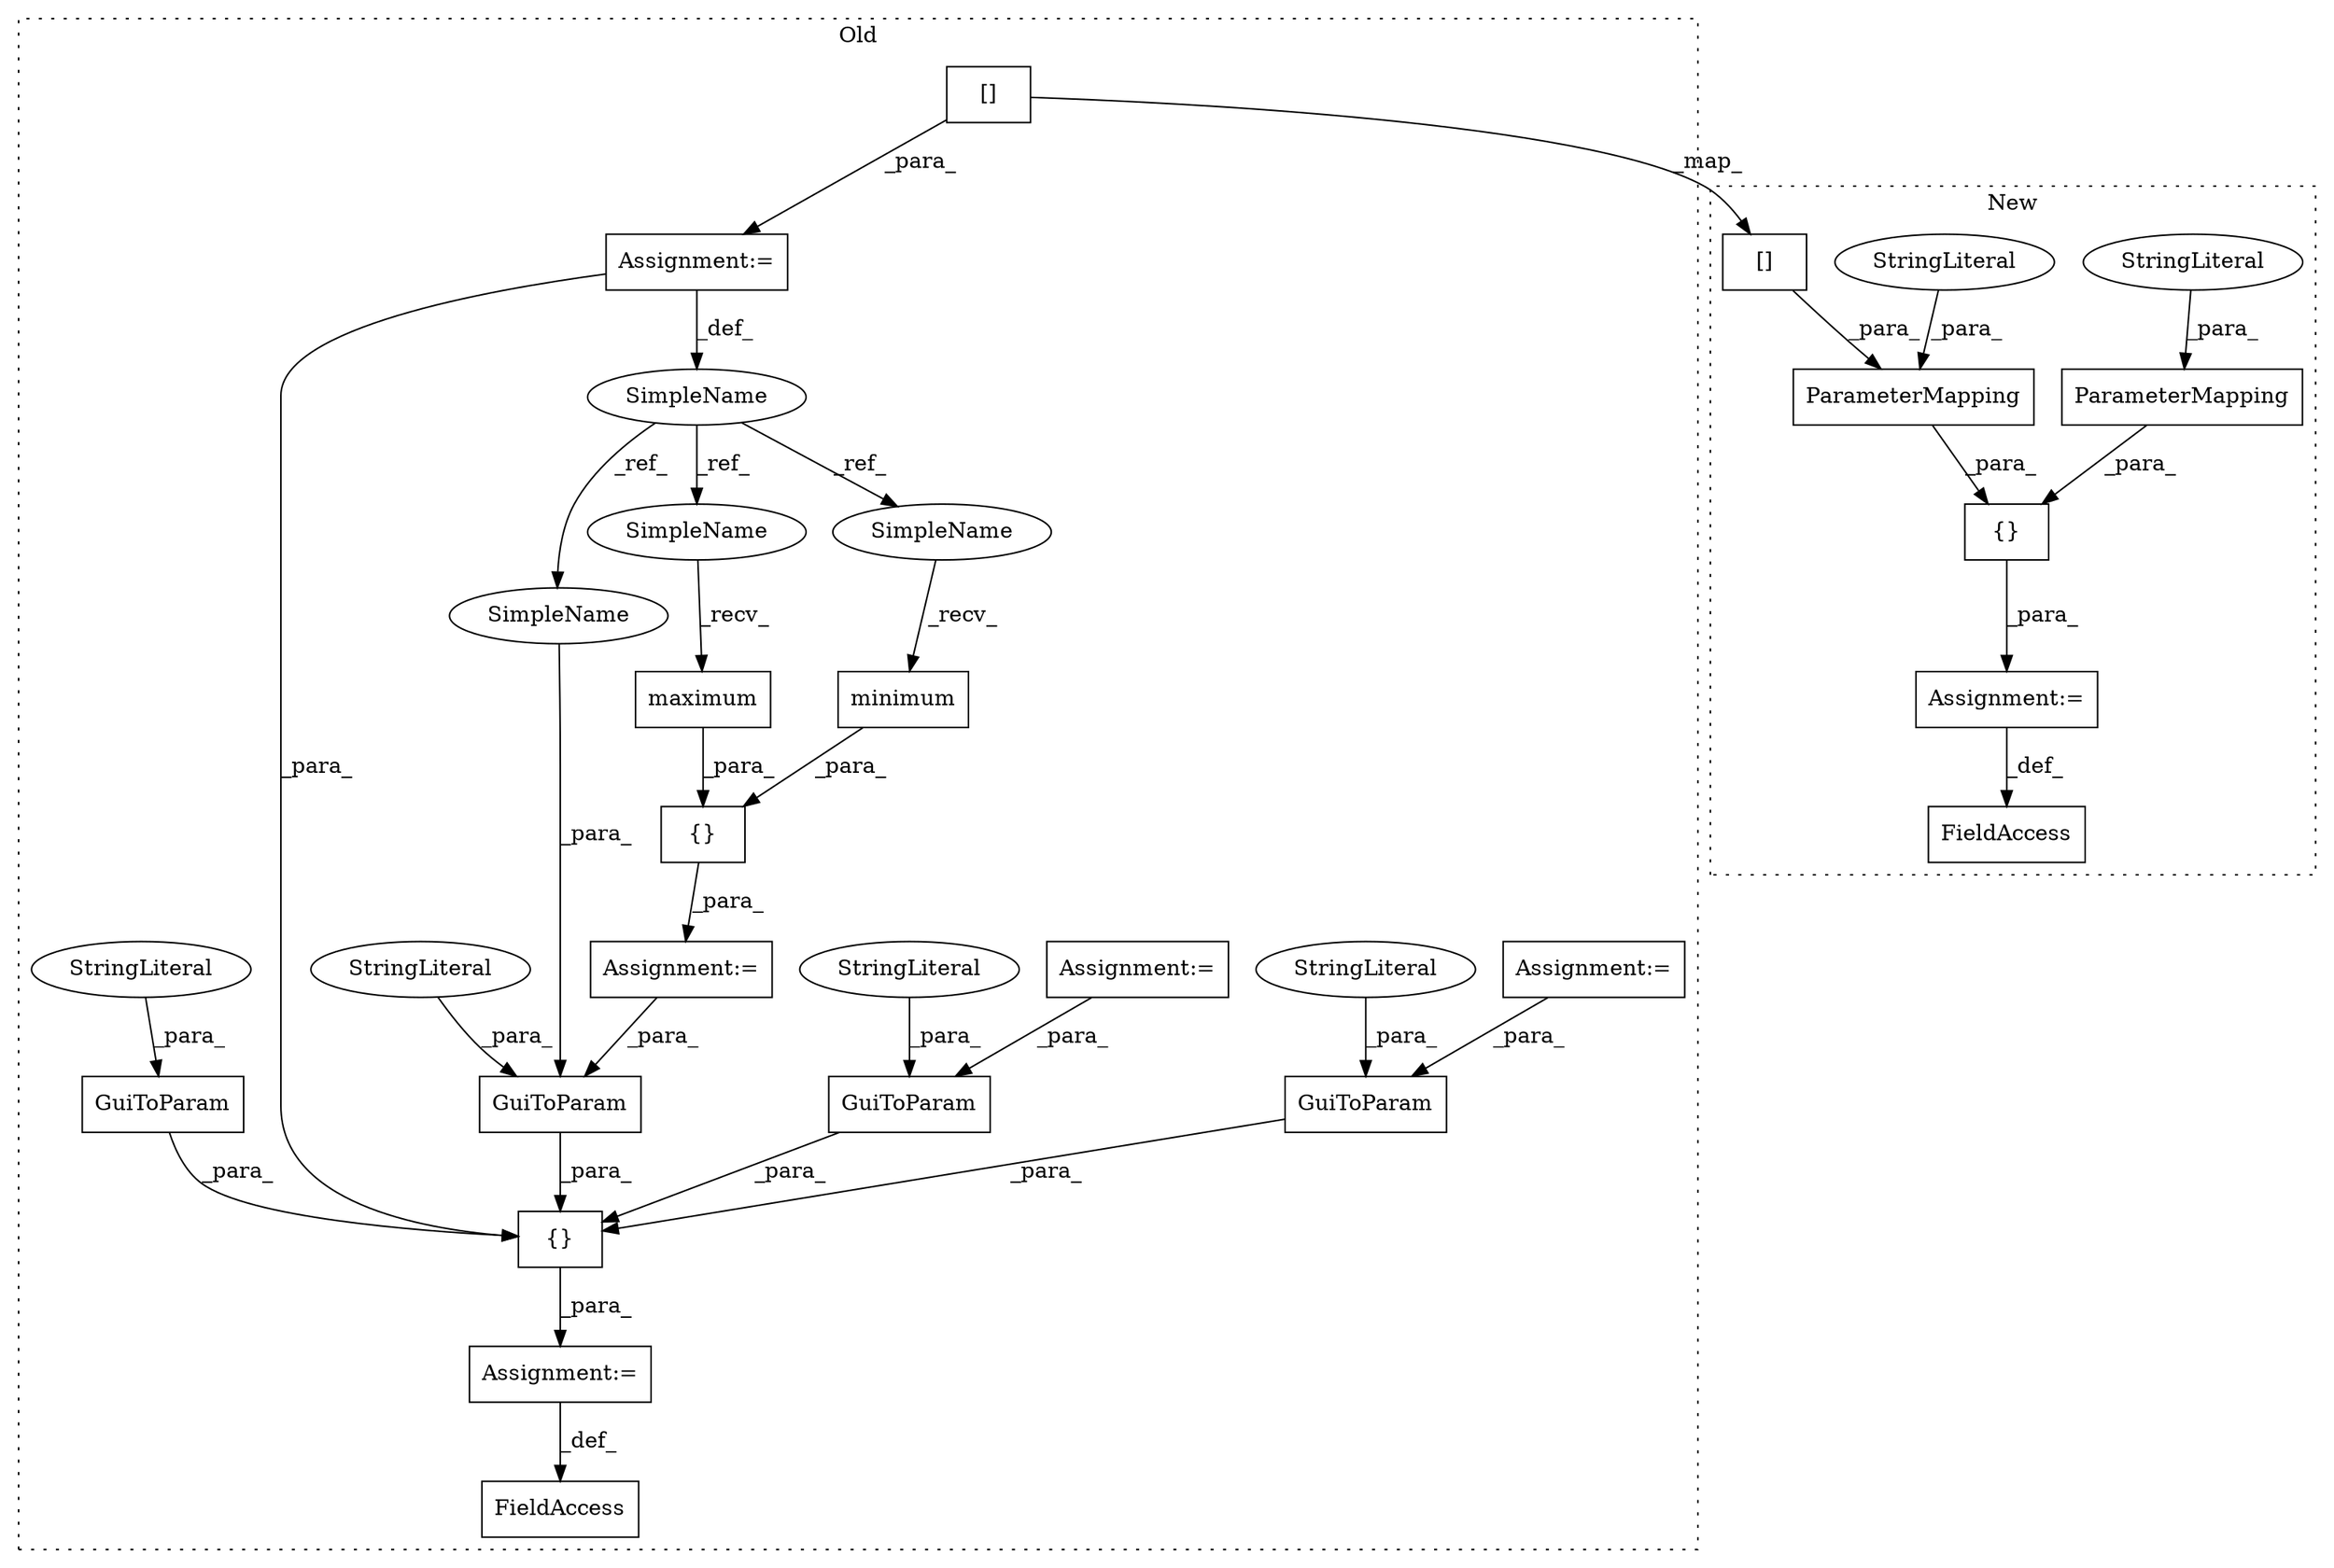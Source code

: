 digraph G {
subgraph cluster0 {
1 [label="maximum" a="32" s="1178" l="9" shape="box"];
3 [label="{}" a="4" s="1151,1187" l="1,1" shape="box"];
6 [label="Assignment:=" a="7" s="1141" l="1" shape="box"];
7 [label="minimum" a="32" s="1160" l="9" shape="box"];
10 [label="GuiToParam" a="32" s="1555,1654" l="11,1" shape="box"];
11 [label="Assignment:=" a="7" s="970" l="1" shape="box"];
12 [label="Assignment:=" a="7" s="1212" l="1" shape="box"];
13 [label="{}" a="4" s="1230,1655" l="1,1" shape="box"];
14 [label="SimpleName" a="42" s="963" l="7" shape="ellipse"];
15 [label="StringLiteral" a="45" s="1566" l="18" shape="ellipse"];
16 [label="FieldAccess" a="22" s="1194" l="18" shape="box"];
18 [label="GuiToParam" a="32" s="1453,1553" l="11,1" shape="box"];
19 [label="StringLiteral" a="45" s="1464" l="19" shape="ellipse"];
20 [label="Assignment:=" a="7" s="1078" l="1" shape="box"];
22 [label="GuiToParam" a="32" s="1359,1451" l="11,1" shape="box"];
23 [label="StringLiteral" a="45" s="1370" l="11" shape="ellipse"];
24 [label="Assignment:=" a="7" s="1015" l="1" shape="box"];
25 [label="[]" a="2" s="971,998" l="26,1" shape="box"];
27 [label="GuiToParam" a="32" s="1231,1357" l="11,1" shape="box"];
28 [label="StringLiteral" a="45" s="1242" l="11" shape="ellipse"];
29 [label="SimpleName" a="42" s="1152" l="7" shape="ellipse"];
30 [label="SimpleName" a="42" s="1585" l="7" shape="ellipse"];
31 [label="SimpleName" a="42" s="1170" l="7" shape="ellipse"];
label = "Old";
style="dotted";
}
subgraph cluster1 {
2 [label="ParameterMapping" a="32" s="871,935" l="17,1" shape="box"];
4 [label="{}" a="4" s="678,936" l="1,1" shape="box"];
5 [label="StringLiteral" a="45" s="888" l="18" shape="ellipse"];
8 [label="ParameterMapping" a="32" s="740,798" l="17,1" shape="box"];
9 [label="StringLiteral" a="45" s="757" l="11" shape="ellipse"];
17 [label="FieldAccess" a="22" s="645" l="15" shape="box"];
21 [label="Assignment:=" a="7" s="660" l="1" shape="box"];
26 [label="[]" a="2" s="907,934" l="26,1" shape="box"];
label = "New";
style="dotted";
}
1 -> 3 [label="_para_"];
2 -> 4 [label="_para_"];
3 -> 6 [label="_para_"];
4 -> 21 [label="_para_"];
5 -> 2 [label="_para_"];
6 -> 10 [label="_para_"];
7 -> 3 [label="_para_"];
8 -> 4 [label="_para_"];
9 -> 8 [label="_para_"];
10 -> 13 [label="_para_"];
11 -> 13 [label="_para_"];
11 -> 14 [label="_def_"];
12 -> 16 [label="_def_"];
13 -> 12 [label="_para_"];
14 -> 31 [label="_ref_"];
14 -> 29 [label="_ref_"];
14 -> 30 [label="_ref_"];
15 -> 10 [label="_para_"];
18 -> 13 [label="_para_"];
19 -> 18 [label="_para_"];
20 -> 18 [label="_para_"];
21 -> 17 [label="_def_"];
22 -> 13 [label="_para_"];
23 -> 22 [label="_para_"];
24 -> 22 [label="_para_"];
25 -> 26 [label="_map_"];
25 -> 11 [label="_para_"];
26 -> 2 [label="_para_"];
27 -> 13 [label="_para_"];
28 -> 27 [label="_para_"];
29 -> 7 [label="_recv_"];
30 -> 10 [label="_para_"];
31 -> 1 [label="_recv_"];
}